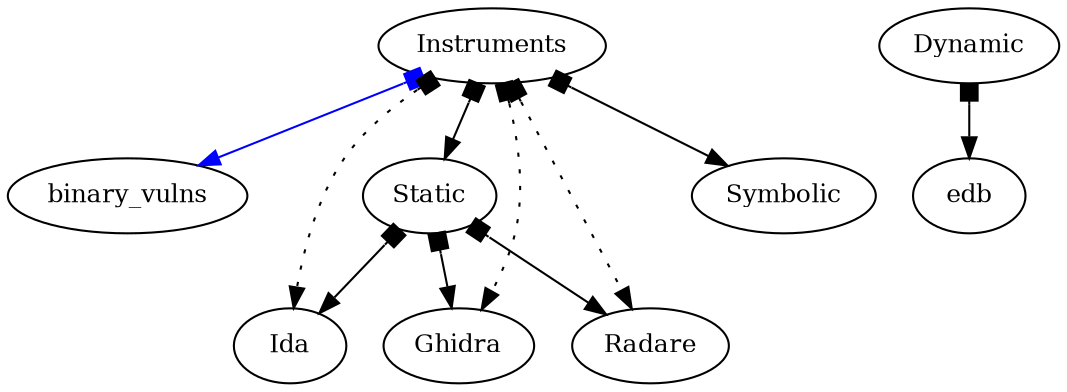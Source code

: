 digraph G {
        node[color = black, fontsize = 12];
        edge[color = black, fontsize = 12];
Instruments -> binary_vulns[dir=both,color = blue,arrowhead=normal, arrowtail=box]; 
Instruments -> Static[dir=both,color = black,arrowhead=normal, arrowtail=box]; 
Instruments -> Symbolic[dir=both,color = black,arrowhead=normal, arrowtail=box]; 
Static -> Ida[dir=both,color = black,arrowhead=normal, arrowtail=box]; 
Static -> Ghidra[dir=both,color = black,arrowhead=normal, arrowtail=box]; 
Static -> Radare[dir=both,color = black,arrowhead=normal, arrowtail=box]; 
Dynamic -> edb[dir=both,color = black,arrowhead=normal, arrowtail=box]; 
Instruments -> Ida[dir=both,style = dotted, color = black,arrowhead=normal, arrowtail=box]; 
Instruments -> Ghidra[dir=both,style = dotted, color = black,arrowhead=normal, arrowtail=box]; 
Instruments -> Radare[dir=both,style = dotted, color = black,arrowhead=normal, arrowtail=box]; 
}